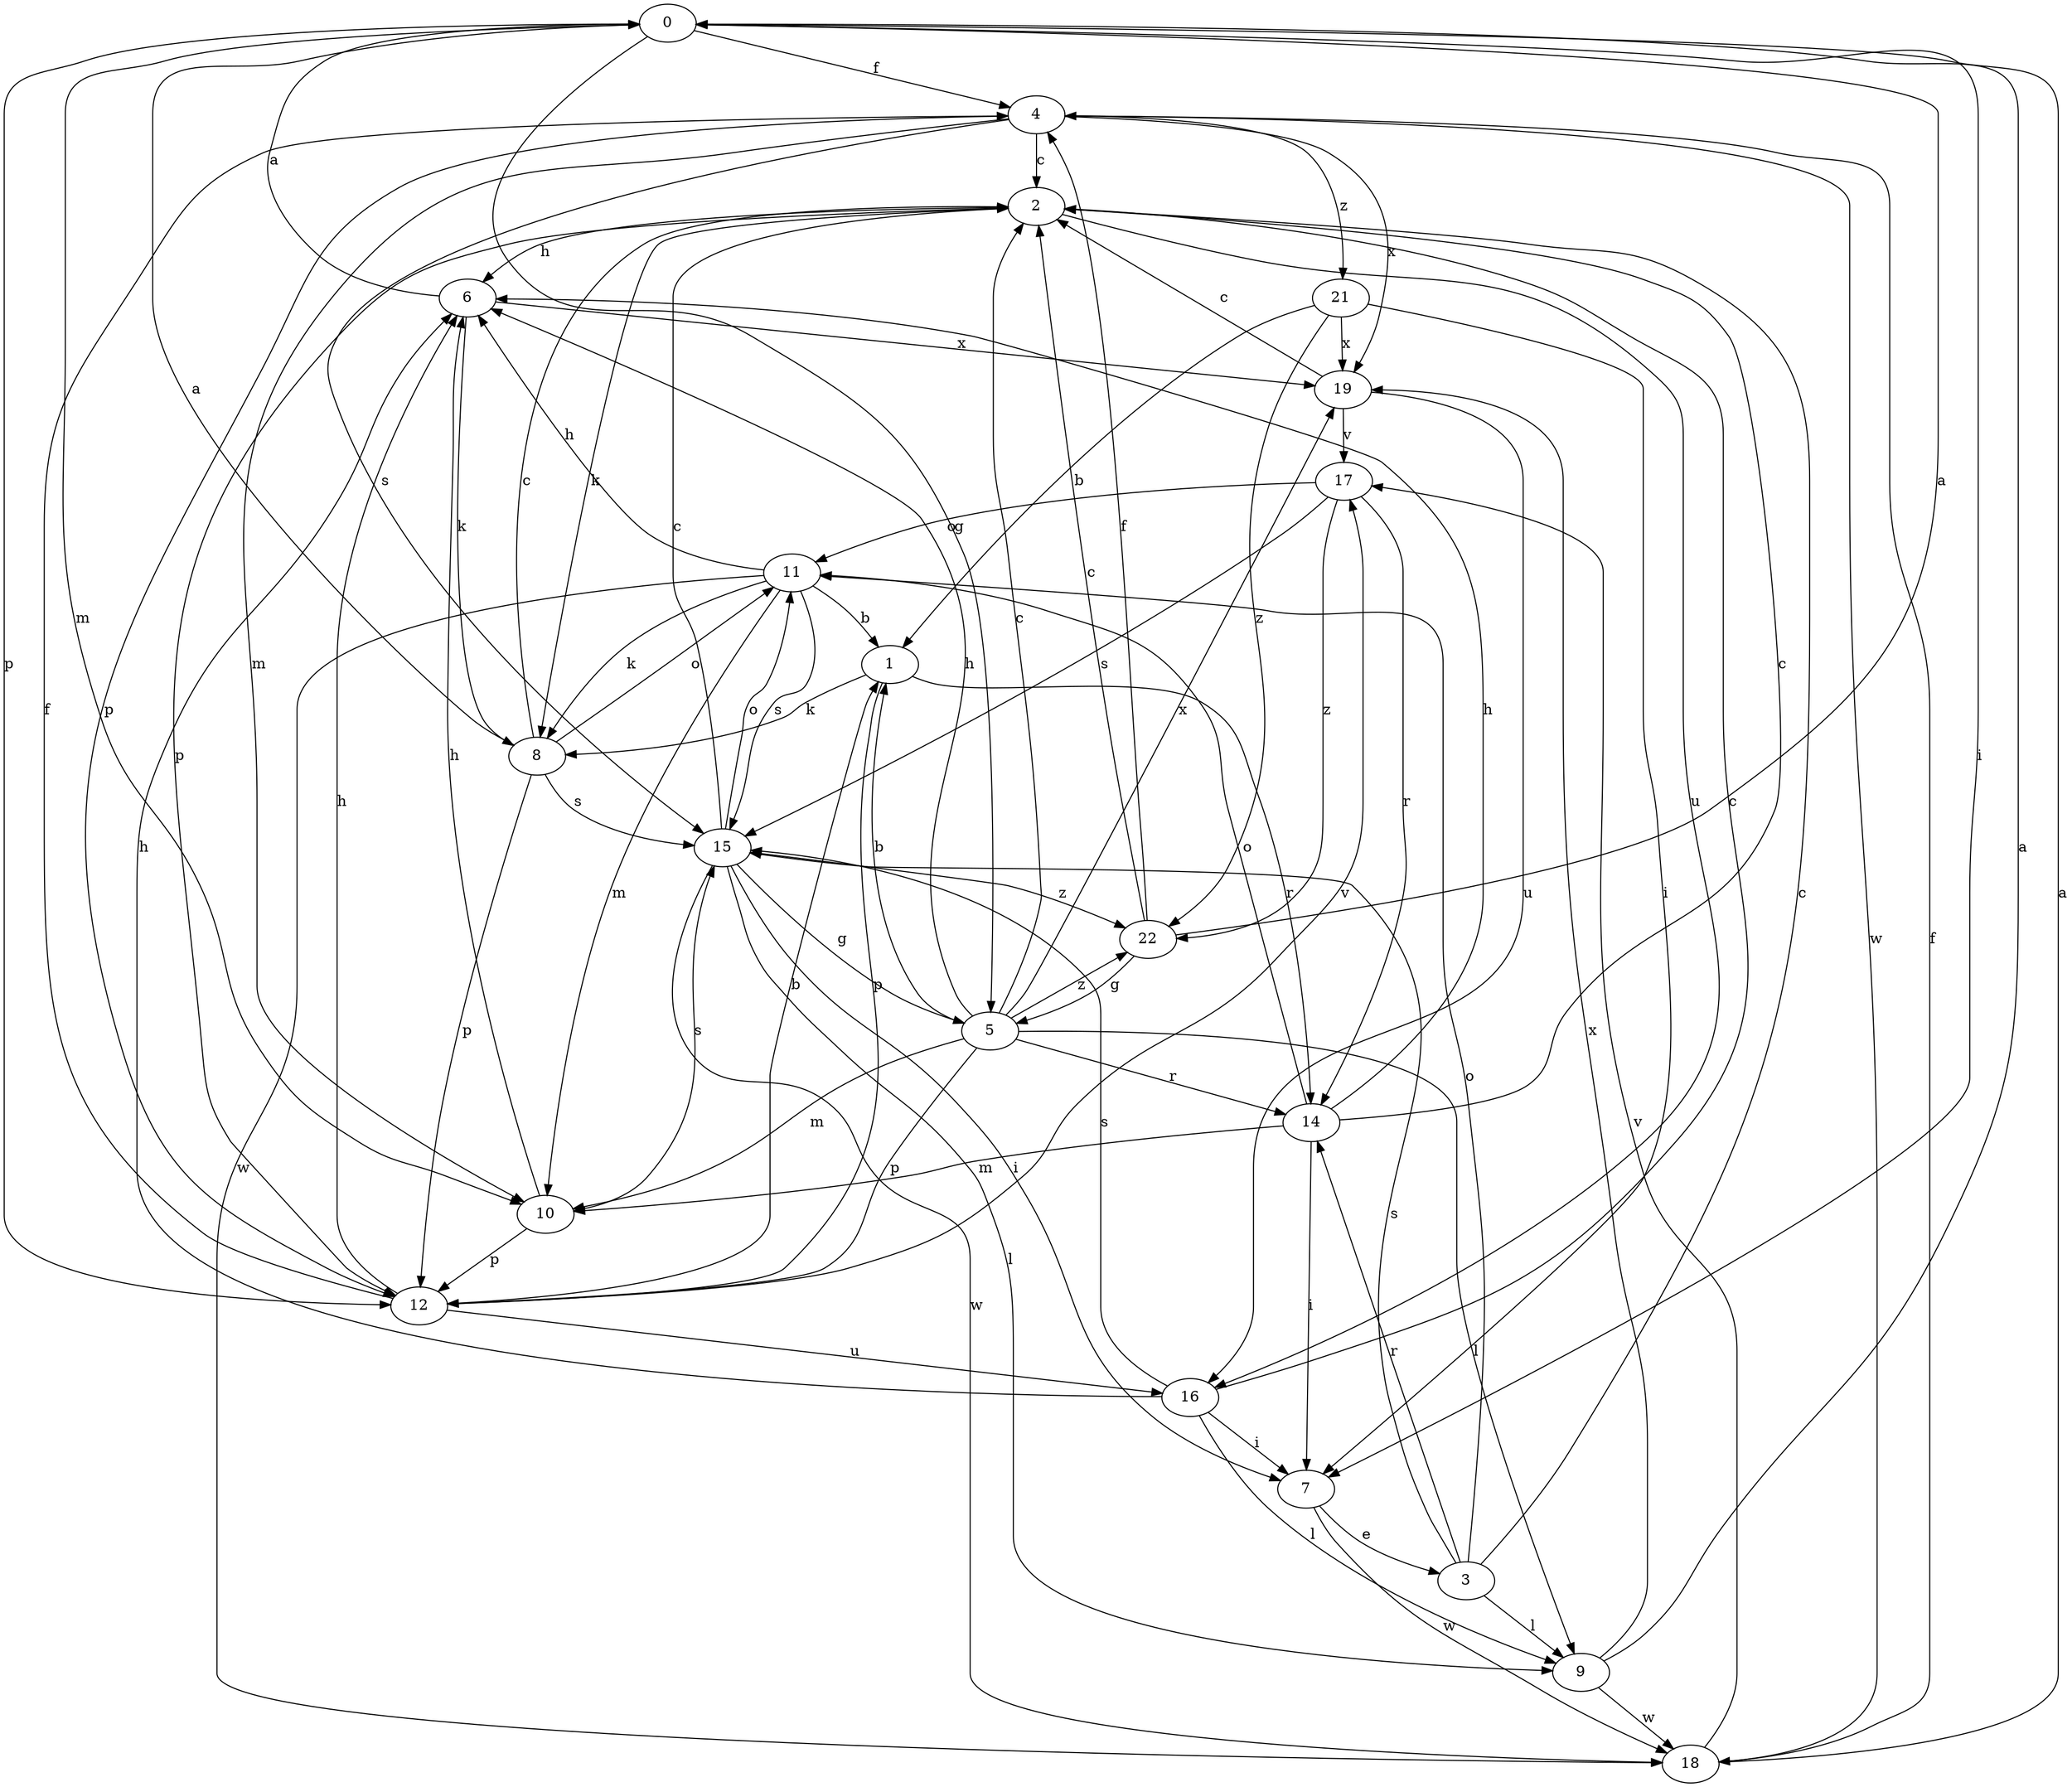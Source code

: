 strict digraph  {
0;
1;
2;
3;
4;
5;
6;
7;
8;
9;
10;
11;
12;
14;
15;
16;
17;
18;
19;
21;
22;
0 -> 4  [label=f];
0 -> 5  [label=g];
0 -> 7  [label=i];
0 -> 10  [label=m];
0 -> 12  [label=p];
1 -> 8  [label=k];
1 -> 12  [label=p];
1 -> 14  [label=r];
2 -> 6  [label=h];
2 -> 8  [label=k];
2 -> 12  [label=p];
2 -> 16  [label=u];
3 -> 2  [label=c];
3 -> 9  [label=l];
3 -> 11  [label=o];
3 -> 14  [label=r];
3 -> 15  [label=s];
4 -> 2  [label=c];
4 -> 10  [label=m];
4 -> 12  [label=p];
4 -> 15  [label=s];
4 -> 18  [label=w];
4 -> 19  [label=x];
4 -> 21  [label=z];
5 -> 1  [label=b];
5 -> 2  [label=c];
5 -> 6  [label=h];
5 -> 9  [label=l];
5 -> 10  [label=m];
5 -> 12  [label=p];
5 -> 14  [label=r];
5 -> 19  [label=x];
5 -> 22  [label=z];
6 -> 0  [label=a];
6 -> 8  [label=k];
6 -> 19  [label=x];
7 -> 3  [label=e];
7 -> 18  [label=w];
8 -> 0  [label=a];
8 -> 2  [label=c];
8 -> 11  [label=o];
8 -> 12  [label=p];
8 -> 15  [label=s];
9 -> 0  [label=a];
9 -> 18  [label=w];
9 -> 19  [label=x];
10 -> 6  [label=h];
10 -> 12  [label=p];
10 -> 15  [label=s];
11 -> 1  [label=b];
11 -> 6  [label=h];
11 -> 8  [label=k];
11 -> 10  [label=m];
11 -> 15  [label=s];
11 -> 18  [label=w];
12 -> 1  [label=b];
12 -> 4  [label=f];
12 -> 6  [label=h];
12 -> 16  [label=u];
12 -> 17  [label=v];
14 -> 2  [label=c];
14 -> 6  [label=h];
14 -> 7  [label=i];
14 -> 10  [label=m];
14 -> 11  [label=o];
15 -> 2  [label=c];
15 -> 5  [label=g];
15 -> 7  [label=i];
15 -> 9  [label=l];
15 -> 11  [label=o];
15 -> 18  [label=w];
15 -> 22  [label=z];
16 -> 2  [label=c];
16 -> 6  [label=h];
16 -> 7  [label=i];
16 -> 9  [label=l];
16 -> 15  [label=s];
17 -> 11  [label=o];
17 -> 14  [label=r];
17 -> 15  [label=s];
17 -> 22  [label=z];
18 -> 0  [label=a];
18 -> 4  [label=f];
18 -> 17  [label=v];
19 -> 2  [label=c];
19 -> 16  [label=u];
19 -> 17  [label=v];
21 -> 1  [label=b];
21 -> 7  [label=i];
21 -> 19  [label=x];
21 -> 22  [label=z];
22 -> 0  [label=a];
22 -> 2  [label=c];
22 -> 4  [label=f];
22 -> 5  [label=g];
}
